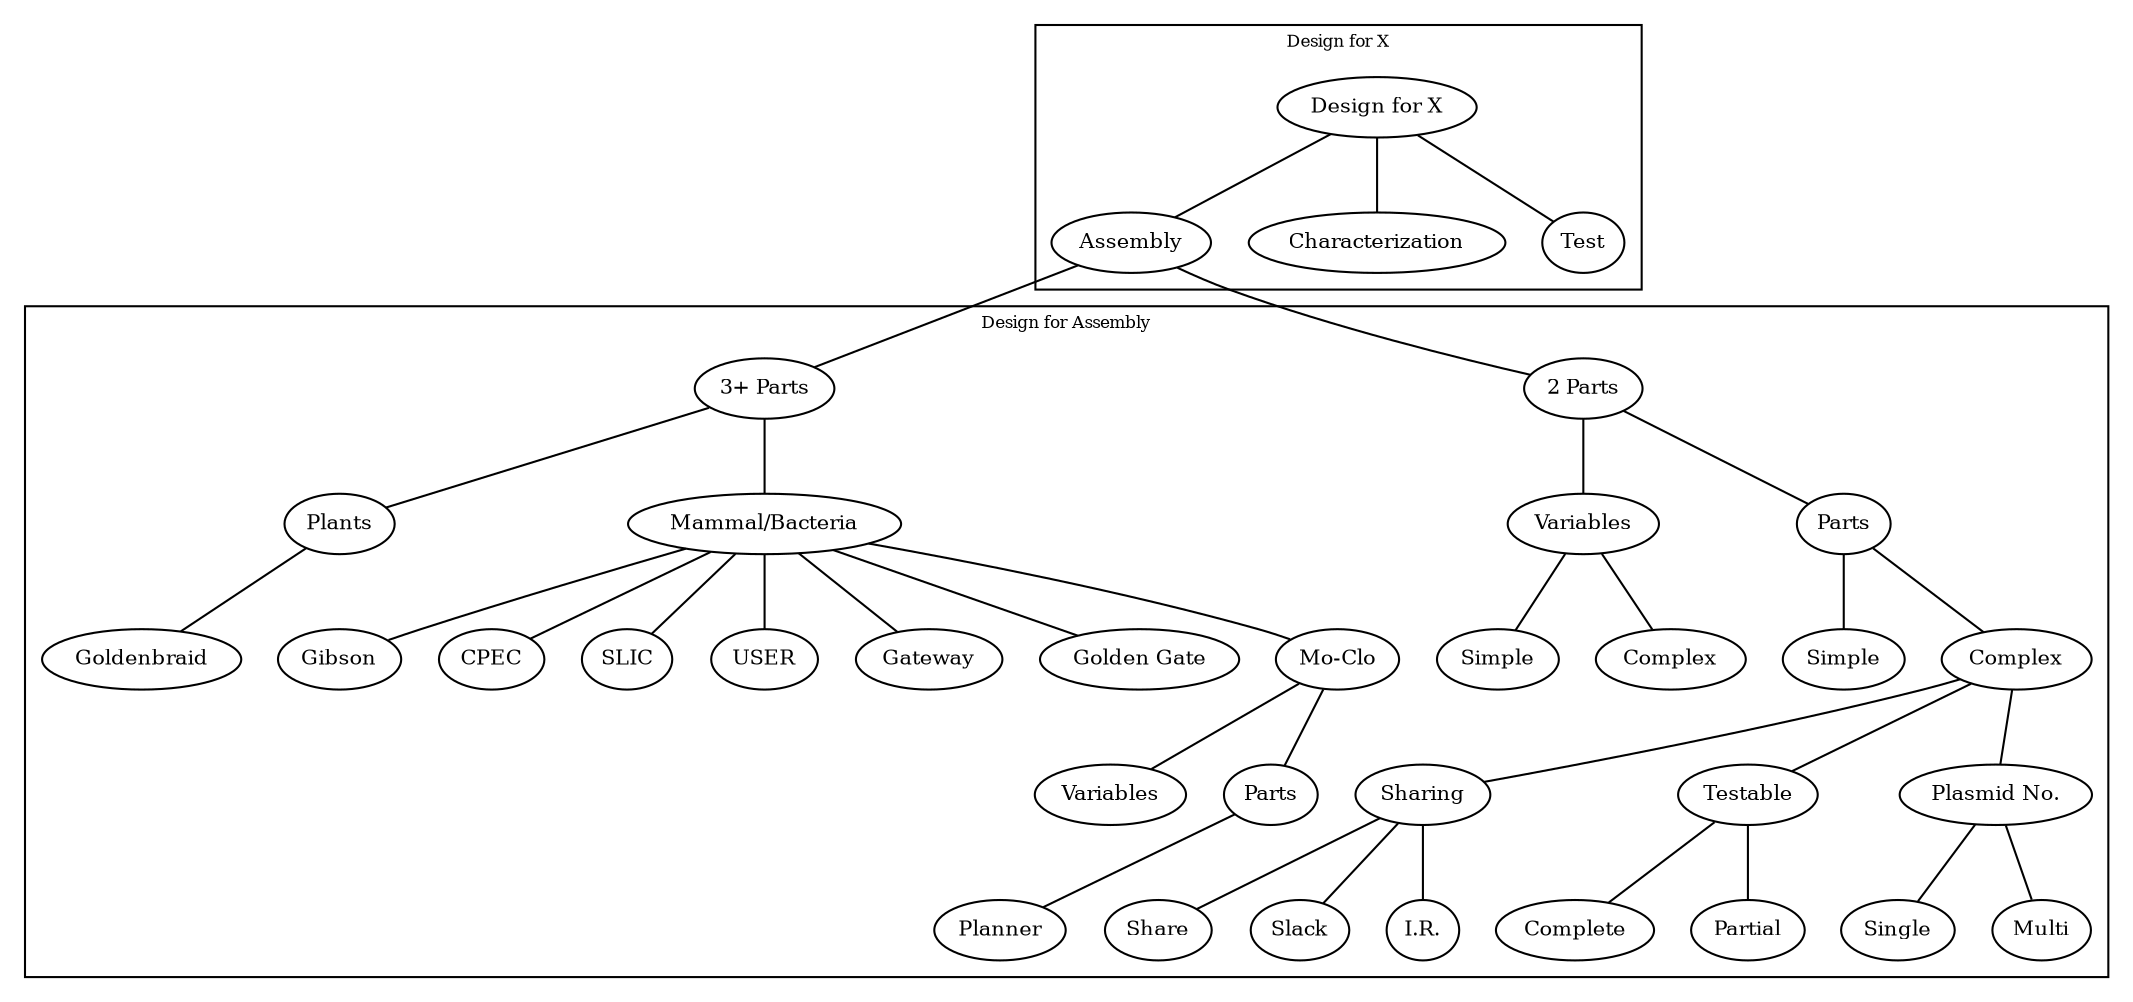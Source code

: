 ## Evan Appleton 2/28/12
## Design for X graph

graph DesignForX 
	{
	
	node [fontsize=10,width=".4", height=".4", margin=".05"];
	graph[fontsize=8];

	subgraph cluster01
	{
	label="Design for X"
	n001;
	n001 [label="Design for X"];
	n002 [label="Assembly"];
	n003 [label="Characterization"];
	n004 [label="Test"];
	n001 -- n002;
	n001 -- n003;
	n001 -- n004;
	}

	subgraph cluster02
	{
	label="Design for Assembly"	
	n002;
	n005 [label="2 Parts"];	
	n002 -- n005;

	n006 [label="Variables"];
	n007 [label="Simple"];
	n008 [label="Complex"];
	n005 -- n006;
	n006 -- n007;
	n006 -- n008;
	
	n009 [label="Parts"];
	n010 [label="Simple"];
	n011 [label="Complex"];
	n012 [label="Sharing"];
	n013 [label="Share"];
	n014 [label="Slack"];
	n015 [label="I.R."];
	n016 [label="Testable"];
	n017 [label="Complete"];
	n018 [label="Partial"];
	n019 [label="Plasmid No."];
	n020 [label="Single"];
	n021 [label="Multi"];
	n005 -- n009;
	n009 -- n010;
	n009 -- n011;
	n011 -- n012;
	n012 -- n013;
	n012 -- n014;
	n012 -- n015;
	n011 -- n016;
	n016 -- n017;
	n016 -- n018;
	n011 -- n019;
	n019 -- n020;
	n019 -- n021;
	
	n022 [label="3+ Parts"];
	n002 -- n022;
	
	n023 [label="Plants"];
	n024 [label="Goldenbraid"];
	n022 -- n023;
	n023 -- n024;

	n025 [label="Mammal/Bacteria"];
	n026 [label="Gibson"];
	n027 [label="CPEC"];
	n028 [label="SLIC"];
	n029 [label="USER"];
	n030 [label="Gateway"];
	n031 [label="Golden Gate"];
	n032 [label="Mo-Clo"];
	n033 [label="Variables"];
	n034 [label="Parts"];
	n035 [label="Planner"];
	n022 -- n025;
	n025 -- n026;
	n025 -- n027;
	n025 -- n028;
	n025 -- n029;
	n025 -- n030;
	n025 -- n031 [len=2];
	n025 -- n032;
	n032 -- n033;
	n032 -- n034;
	n034 -- n035;
	}

}
